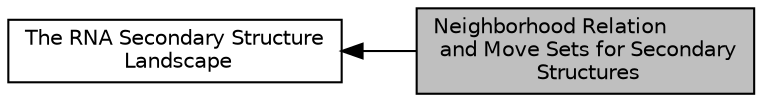 digraph "Neighborhood Relation and Move Sets for Secondary Structures"
{
  bgcolor="transparent";
  edge [fontname="Helvetica",fontsize="10",labelfontname="Helvetica",labelfontsize="10"];
  node [fontname="Helvetica",fontsize="10",shape=box];
  rankdir=LR;
  Node0 [label="Neighborhood Relation\l and Move Sets for Secondary\l Structures",height=0.2,width=0.4,color="black", fillcolor="grey75", style="filled", fontcolor="black",tooltip="Different functions to generate structural neighbors of a secondary structure according to a particul..."];
  Node1 [label="The RNA Secondary Structure\l Landscape",height=0.2,width=0.4,color="black",URL="$group__landscape.html",tooltip=" "];
  Node1->Node0 [shape=plaintext, dir="back", style="solid"];
}
